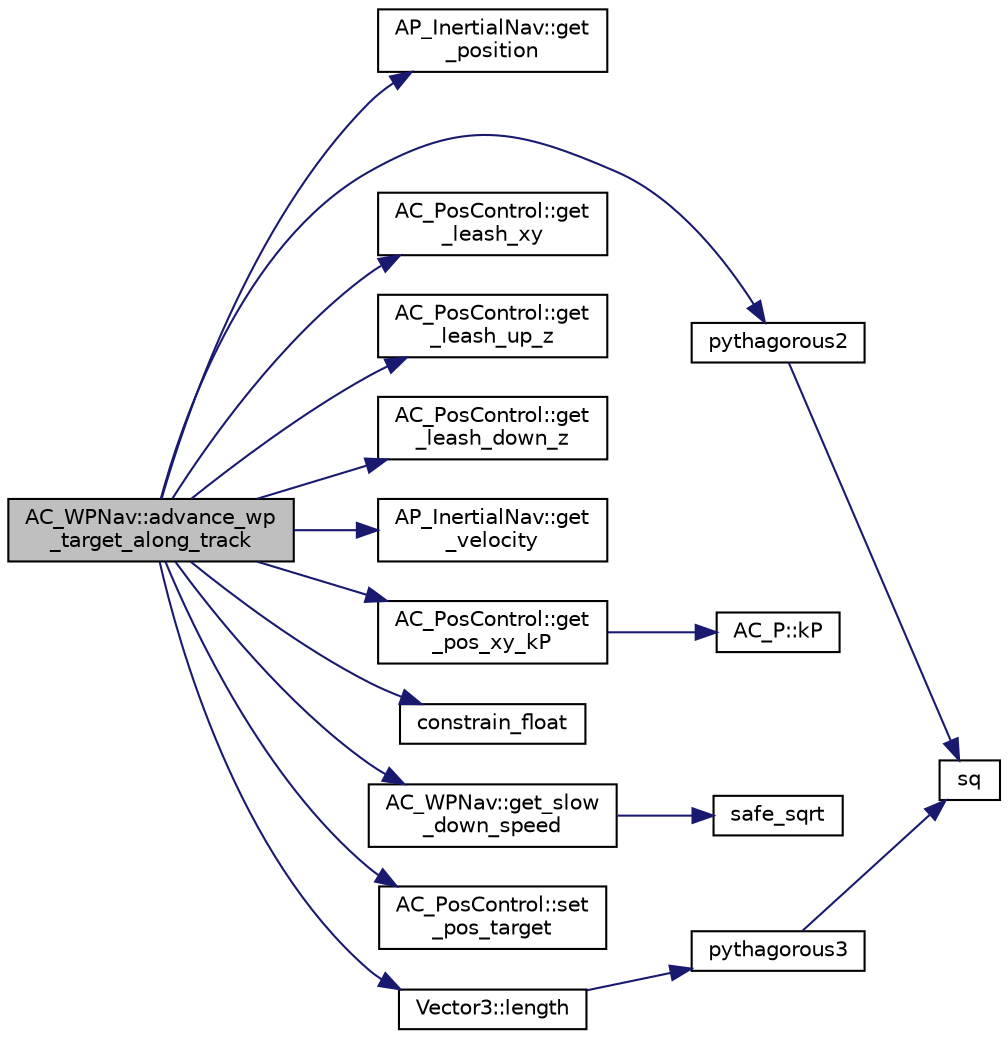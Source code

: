digraph "AC_WPNav::advance_wp_target_along_track"
{
 // INTERACTIVE_SVG=YES
  edge [fontname="Helvetica",fontsize="10",labelfontname="Helvetica",labelfontsize="10"];
  node [fontname="Helvetica",fontsize="10",shape=record];
  rankdir="LR";
  Node1 [label="AC_WPNav::advance_wp\l_target_along_track",height=0.2,width=0.4,color="black", fillcolor="grey75", style="filled" fontcolor="black"];
  Node1 -> Node2 [color="midnightblue",fontsize="10",style="solid",fontname="Helvetica"];
  Node2 [label="AP_InertialNav::get\l_position",height=0.2,width=0.4,color="black", fillcolor="white", style="filled",URL="$classAP__InertialNav.html#a39348dd51a8c32fe16d01dfef284e31a"];
  Node1 -> Node3 [color="midnightblue",fontsize="10",style="solid",fontname="Helvetica"];
  Node3 [label="pythagorous2",height=0.2,width=0.4,color="black", fillcolor="white", style="filled",URL="$AP__Math_8cpp.html#afd3767d48a7b20f6d5220a4f8007af00"];
  Node3 -> Node4 [color="midnightblue",fontsize="10",style="solid",fontname="Helvetica"];
  Node4 [label="sq",height=0.2,width=0.4,color="black", fillcolor="white", style="filled",URL="$AP__Math_8cpp.html#a996fdbe87607543eef5dcb234f6bc017"];
  Node1 -> Node5 [color="midnightblue",fontsize="10",style="solid",fontname="Helvetica"];
  Node5 [label="AC_PosControl::get\l_leash_xy",height=0.2,width=0.4,color="black", fillcolor="white", style="filled",URL="$classAC__PosControl.html#aa5759b18c7c1208b6979c728fb85f1e4"];
  Node1 -> Node6 [color="midnightblue",fontsize="10",style="solid",fontname="Helvetica"];
  Node6 [label="AC_PosControl::get\l_leash_up_z",height=0.2,width=0.4,color="black", fillcolor="white", style="filled",URL="$classAC__PosControl.html#ab17ea3a4f6f232c9944712b39e76aac8"];
  Node1 -> Node7 [color="midnightblue",fontsize="10",style="solid",fontname="Helvetica"];
  Node7 [label="AC_PosControl::get\l_leash_down_z",height=0.2,width=0.4,color="black", fillcolor="white", style="filled",URL="$classAC__PosControl.html#aeba418c057fc5aa5aa784d809da98f14"];
  Node1 -> Node8 [color="midnightblue",fontsize="10",style="solid",fontname="Helvetica"];
  Node8 [label="AP_InertialNav::get\l_velocity",height=0.2,width=0.4,color="black", fillcolor="white", style="filled",URL="$classAP__InertialNav.html#a5bfad40c8a4e0ca98aa09c80e17c4ff5"];
  Node1 -> Node9 [color="midnightblue",fontsize="10",style="solid",fontname="Helvetica"];
  Node9 [label="AC_PosControl::get\l_pos_xy_kP",height=0.2,width=0.4,color="black", fillcolor="white", style="filled",URL="$classAC__PosControl.html#a96d87c601aa6866bd9a743d024a08c51",tooltip="get_pos_xy_kP - returns xy position controller&#39;s kP gain "];
  Node9 -> Node10 [color="midnightblue",fontsize="10",style="solid",fontname="Helvetica"];
  Node10 [label="AC_P::kP",height=0.2,width=0.4,color="black", fillcolor="white", style="filled",URL="$classAC__P.html#a9378b33d8cfb4bf2417880c038f1b7a2"];
  Node1 -> Node11 [color="midnightblue",fontsize="10",style="solid",fontname="Helvetica"];
  Node11 [label="constrain_float",height=0.2,width=0.4,color="black", fillcolor="white", style="filled",URL="$AP__Math_8cpp.html#a08eedb329d8162ddbd344d4f6c8cde20"];
  Node1 -> Node12 [color="midnightblue",fontsize="10",style="solid",fontname="Helvetica"];
  Node12 [label="AC_WPNav::get_slow\l_down_speed",height=0.2,width=0.4,color="black", fillcolor="white", style="filled",URL="$classAC__WPNav.html#aae13f4e84af1728e5d382a3f97a181db",tooltip="get_slow_down_speed - returns target speed of target point based on distance from the destination (in..."];
  Node12 -> Node13 [color="midnightblue",fontsize="10",style="solid",fontname="Helvetica"];
  Node13 [label="safe_sqrt",height=0.2,width=0.4,color="black", fillcolor="white", style="filled",URL="$AP__Math_8cpp.html#a7b812b7e8008b90ab24bcd9c3b0e8e3b"];
  Node1 -> Node14 [color="midnightblue",fontsize="10",style="solid",fontname="Helvetica"];
  Node14 [label="AC_PosControl::set\l_pos_target",height=0.2,width=0.4,color="black", fillcolor="white", style="filled",URL="$classAC__PosControl.html#ad70a79da0c5dcde97ccf848b03e7356a",tooltip="set_pos_target in cm from home "];
  Node1 -> Node15 [color="midnightblue",fontsize="10",style="solid",fontname="Helvetica"];
  Node15 [label="Vector3::length",height=0.2,width=0.4,color="black", fillcolor="white", style="filled",URL="$classVector3.html#ac1fd5514e368a1e1c2d13f71eda18345"];
  Node15 -> Node16 [color="midnightblue",fontsize="10",style="solid",fontname="Helvetica"];
  Node16 [label="pythagorous3",height=0.2,width=0.4,color="black", fillcolor="white", style="filled",URL="$AP__Math_8cpp.html#ac09c78b18c2ad21b9a04081f119f11c0"];
  Node16 -> Node4 [color="midnightblue",fontsize="10",style="solid",fontname="Helvetica"];
}
